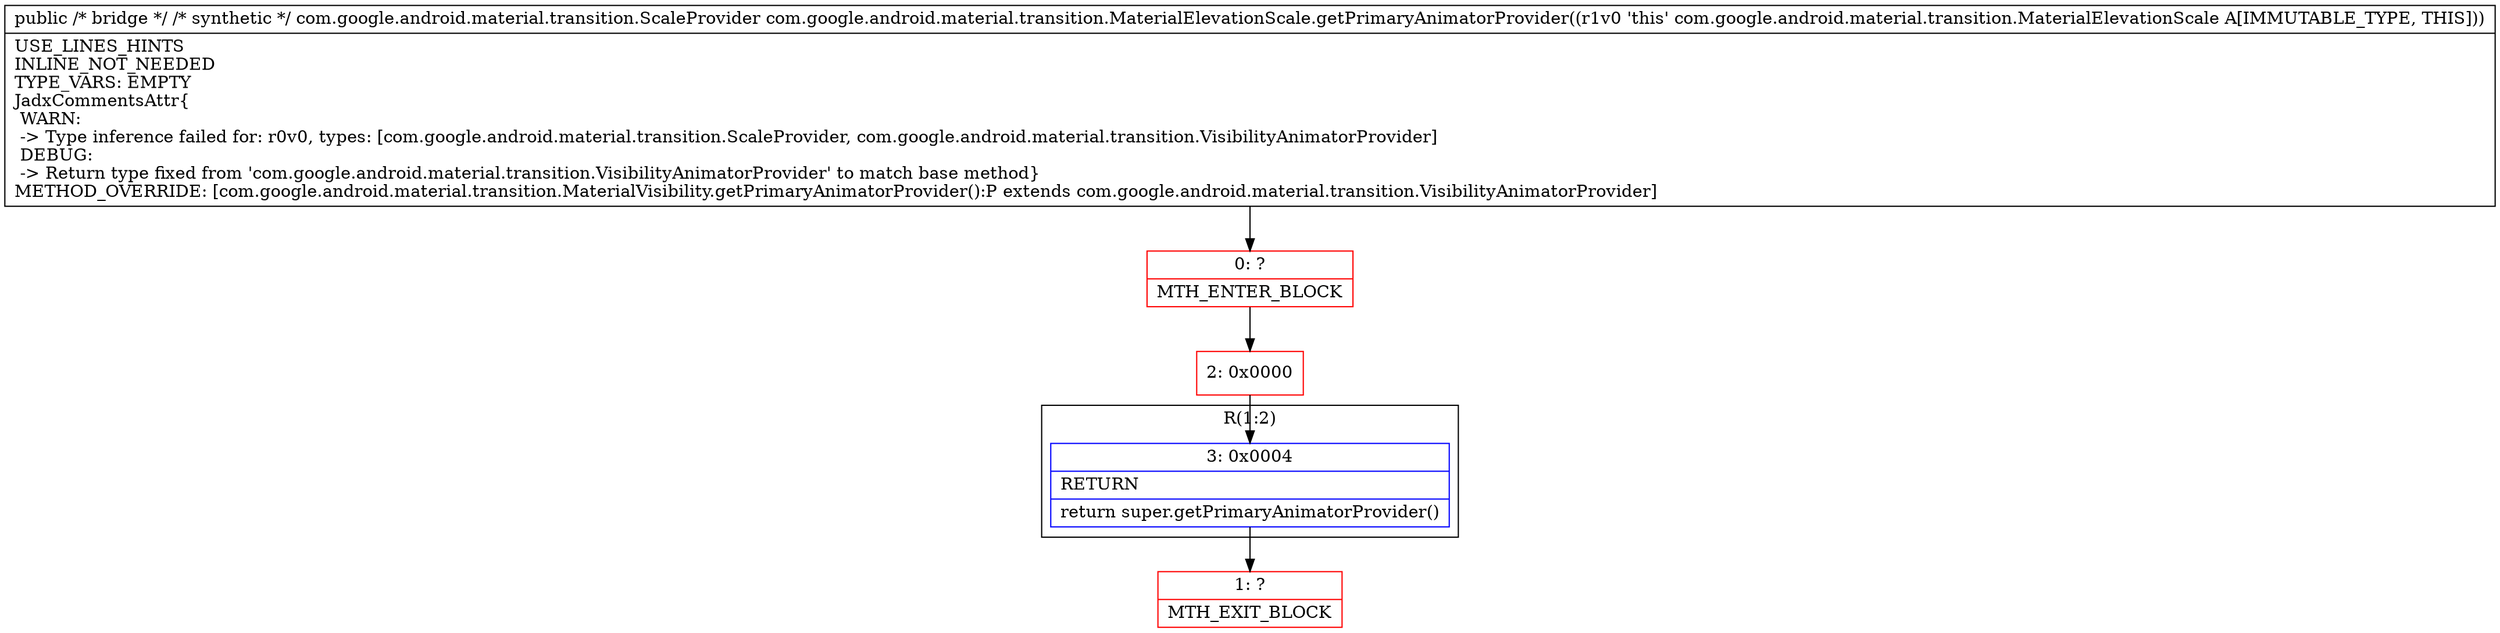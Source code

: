 digraph "CFG forcom.google.android.material.transition.MaterialElevationScale.getPrimaryAnimatorProvider()Lcom\/google\/android\/material\/transition\/VisibilityAnimatorProvider;" {
subgraph cluster_Region_806998403 {
label = "R(1:2)";
node [shape=record,color=blue];
Node_3 [shape=record,label="{3\:\ 0x0004|RETURN\l|return super.getPrimaryAnimatorProvider()\l}"];
}
Node_0 [shape=record,color=red,label="{0\:\ ?|MTH_ENTER_BLOCK\l}"];
Node_2 [shape=record,color=red,label="{2\:\ 0x0000}"];
Node_1 [shape=record,color=red,label="{1\:\ ?|MTH_EXIT_BLOCK\l}"];
MethodNode[shape=record,label="{public \/* bridge *\/ \/* synthetic *\/ com.google.android.material.transition.ScaleProvider com.google.android.material.transition.MaterialElevationScale.getPrimaryAnimatorProvider((r1v0 'this' com.google.android.material.transition.MaterialElevationScale A[IMMUTABLE_TYPE, THIS]))  | USE_LINES_HINTS\lINLINE_NOT_NEEDED\lTYPE_VARS: EMPTY\lJadxCommentsAttr\{\l WARN: \l \-\> Type inference failed for: r0v0, types: [com.google.android.material.transition.ScaleProvider, com.google.android.material.transition.VisibilityAnimatorProvider]\l DEBUG: \l \-\> Return type fixed from 'com.google.android.material.transition.VisibilityAnimatorProvider' to match base method\}\lMETHOD_OVERRIDE: [com.google.android.material.transition.MaterialVisibility.getPrimaryAnimatorProvider():P extends com.google.android.material.transition.VisibilityAnimatorProvider]\l}"];
MethodNode -> Node_0;Node_3 -> Node_1;
Node_0 -> Node_2;
Node_2 -> Node_3;
}

